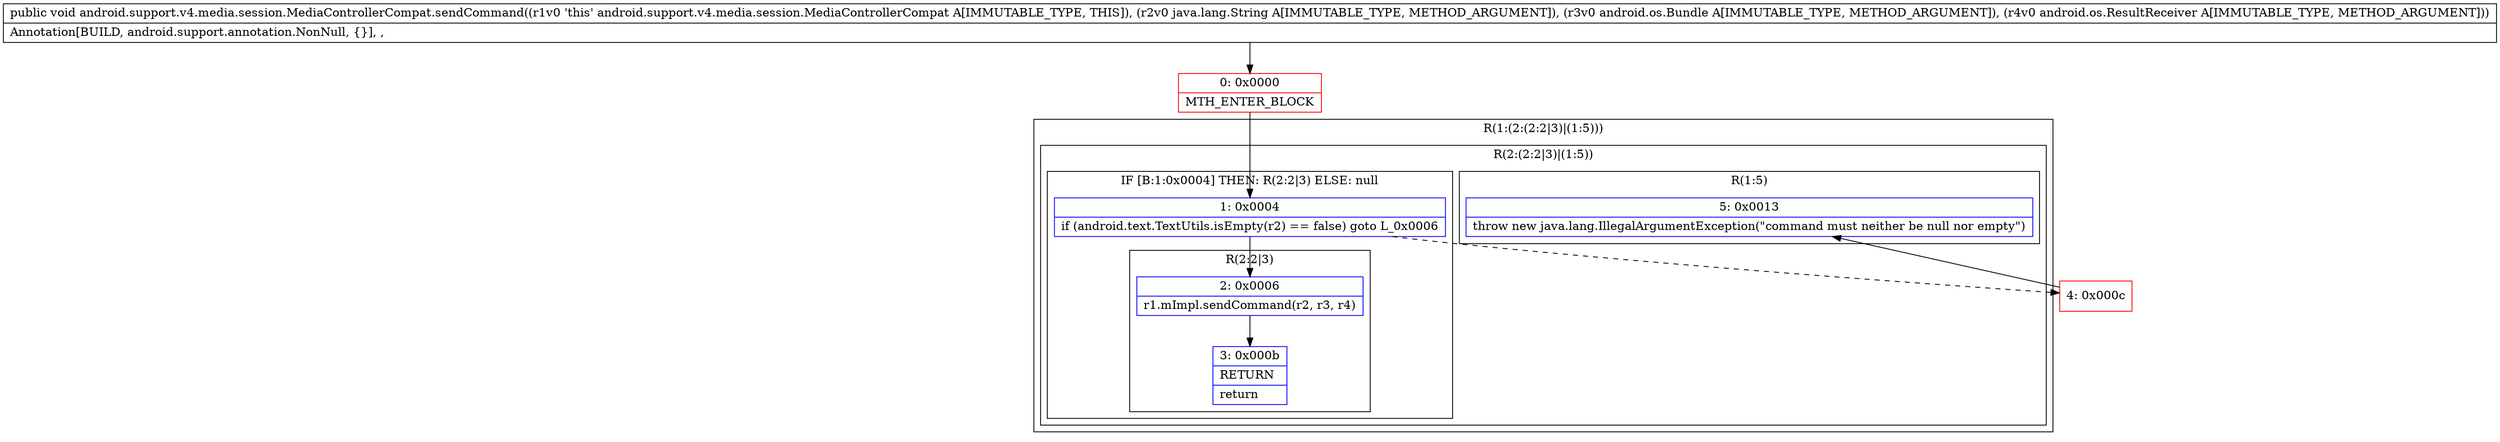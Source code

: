 digraph "CFG forandroid.support.v4.media.session.MediaControllerCompat.sendCommand(Ljava\/lang\/String;Landroid\/os\/Bundle;Landroid\/os\/ResultReceiver;)V" {
subgraph cluster_Region_1796847581 {
label = "R(1:(2:(2:2|3)|(1:5)))";
node [shape=record,color=blue];
subgraph cluster_Region_818498960 {
label = "R(2:(2:2|3)|(1:5))";
node [shape=record,color=blue];
subgraph cluster_IfRegion_1435878150 {
label = "IF [B:1:0x0004] THEN: R(2:2|3) ELSE: null";
node [shape=record,color=blue];
Node_1 [shape=record,label="{1\:\ 0x0004|if (android.text.TextUtils.isEmpty(r2) == false) goto L_0x0006\l}"];
subgraph cluster_Region_1322405690 {
label = "R(2:2|3)";
node [shape=record,color=blue];
Node_2 [shape=record,label="{2\:\ 0x0006|r1.mImpl.sendCommand(r2, r3, r4)\l}"];
Node_3 [shape=record,label="{3\:\ 0x000b|RETURN\l|return\l}"];
}
}
subgraph cluster_Region_1750314594 {
label = "R(1:5)";
node [shape=record,color=blue];
Node_5 [shape=record,label="{5\:\ 0x0013|throw new java.lang.IllegalArgumentException(\"command must neither be null nor empty\")\l}"];
}
}
}
Node_0 [shape=record,color=red,label="{0\:\ 0x0000|MTH_ENTER_BLOCK\l}"];
Node_4 [shape=record,color=red,label="{4\:\ 0x000c}"];
MethodNode[shape=record,label="{public void android.support.v4.media.session.MediaControllerCompat.sendCommand((r1v0 'this' android.support.v4.media.session.MediaControllerCompat A[IMMUTABLE_TYPE, THIS]), (r2v0 java.lang.String A[IMMUTABLE_TYPE, METHOD_ARGUMENT]), (r3v0 android.os.Bundle A[IMMUTABLE_TYPE, METHOD_ARGUMENT]), (r4v0 android.os.ResultReceiver A[IMMUTABLE_TYPE, METHOD_ARGUMENT]))  | Annotation[BUILD, android.support.annotation.NonNull, \{\}], , \l}"];
MethodNode -> Node_0;
Node_1 -> Node_2;
Node_1 -> Node_4[style=dashed];
Node_2 -> Node_3;
Node_0 -> Node_1;
Node_4 -> Node_5;
}

